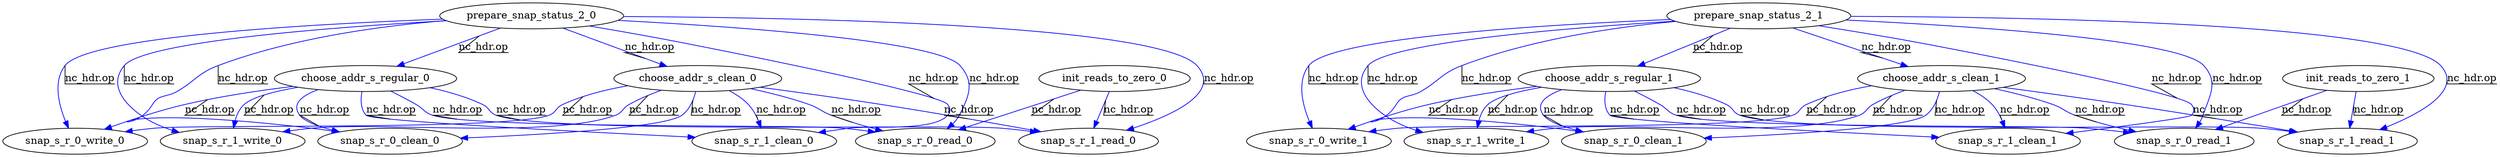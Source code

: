 digraph egress {
prepare_snap_status_2_0 -> choose_addr_s_regular_0 [color=blue label="nc_hdr.op" decorate=true]; 
prepare_snap_status_2_0 -> choose_addr_s_clean_0 [color=blue label="nc_hdr.op" decorate=true];

prepare_snap_status_2_1 -> choose_addr_s_regular_1 [color=blue label="nc_hdr.op" decorate=true];
prepare_snap_status_2_1 -> choose_addr_s_clean_1 [color=blue label="nc_hdr.op" decorate=true];

prepare_snap_status_2_0 -> snap_s_r_0_clean_0 [color=blue label="nc_hdr.op" decorate=true];
prepare_snap_status_2_0 -> snap_s_r_1_clean_0 [color=blue label="nc_hdr.op" decorate=true];

prepare_snap_status_2_0 -> snap_s_r_0_write_0 [color=blue label="nc_hdr.op" decorate=true];
prepare_snap_status_2_0 -> snap_s_r_1_write_0 [color=blue label="nc_hdr.op" decorate=true];

prepare_snap_status_2_0 -> snap_s_r_0_read_0 [color=blue label="nc_hdr.op" decorate=true];
prepare_snap_status_2_0 -> snap_s_r_1_read_0 [color=blue label="nc_hdr.op" decorate=true];

prepare_snap_status_2_1 -> snap_s_r_0_clean_1 [color=blue label="nc_hdr.op" decorate=true];
prepare_snap_status_2_1 -> snap_s_r_1_clean_1 [color=blue label="nc_hdr.op" decorate=true];

prepare_snap_status_2_1 -> snap_s_r_0_write_1 [color=blue label="nc_hdr.op" decorate=true];
prepare_snap_status_2_1 -> snap_s_r_1_write_1 [color=blue label="nc_hdr.op" decorate=true];

prepare_snap_status_2_1 -> snap_s_r_0_read_1 [color=blue label="nc_hdr.op" decorate=true];
prepare_snap_status_2_1 -> snap_s_r_1_read_1 [color=blue label="nc_hdr.op" decorate=true];


init_reads_to_zero_0 -> snap_s_r_0_read_0 [color=blue label="nc_hdr.op" decorate=true];
init_reads_to_zero_0 -> snap_s_r_1_read_0 [color=blue label="nc_hdr.op" decorate=true];

init_reads_to_zero_1 -> snap_s_r_0_read_1 [color=blue label="nc_hdr.op" decorate=true];
init_reads_to_zero_1 -> snap_s_r_1_read_1 [color=blue label="nc_hdr.op" decorate=true];


choose_addr_s_regular_0 -> snap_s_r_0_clean_0 [color=blue label="nc_hdr.op" decorate=true];
choose_addr_s_regular_0 -> snap_s_r_1_clean_0 [color=blue label="nc_hdr.op" decorate=true];

choose_addr_s_regular_0 -> snap_s_r_0_write_0 [color=blue label="nc_hdr.op" decorate=true];
choose_addr_s_regular_0 -> snap_s_r_1_write_0 [color=blue label="nc_hdr.op" decorate=true];

choose_addr_s_regular_0 -> snap_s_r_0_read_0 [color=blue label="nc_hdr.op" decorate=true];
choose_addr_s_regular_0 -> snap_s_r_1_read_0 [color=blue label="nc_hdr.op" decorate=true];

choose_addr_s_regular_1 -> snap_s_r_0_clean_1 [color=blue label="nc_hdr.op" decorate=true];
choose_addr_s_regular_1 -> snap_s_r_1_clean_1 [color=blue label="nc_hdr.op" decorate=true];

choose_addr_s_regular_1 -> snap_s_r_0_write_1 [color=blue label="nc_hdr.op" decorate=true];
choose_addr_s_regular_1 -> snap_s_r_1_write_1 [color=blue label="nc_hdr.op" decorate=true];

choose_addr_s_regular_1 -> snap_s_r_0_read_1 [color=blue label="nc_hdr.op" decorate=true];
choose_addr_s_regular_1 -> snap_s_r_1_read_1 [color=blue label="nc_hdr.op" decorate=true];

choose_addr_s_clean_0 -> snap_s_r_0_clean_0 [color=blue label="nc_hdr.op" decorate=true];
choose_addr_s_clean_0 -> snap_s_r_1_clean_0 [color=blue label="nc_hdr.op" decorate=true];

choose_addr_s_clean_0 -> snap_s_r_0_write_0 [color=blue label="nc_hdr.op" decorate=true];
choose_addr_s_clean_0 -> snap_s_r_1_write_0 [color=blue label="nc_hdr.op" decorate=true];

choose_addr_s_clean_0 -> snap_s_r_0_read_0 [color=blue label="nc_hdr.op" decorate=true];
choose_addr_s_clean_0 -> snap_s_r_1_read_0 [color=blue label="nc_hdr.op" decorate=true];

choose_addr_s_clean_1 -> snap_s_r_0_clean_1 [color=blue label="nc_hdr.op" decorate=true];
choose_addr_s_clean_1 -> snap_s_r_1_clean_1 [color=blue label="nc_hdr.op" decorate=true];

choose_addr_s_clean_1 -> snap_s_r_0_write_1 [color=blue label="nc_hdr.op" decorate=true];
choose_addr_s_clean_1 -> snap_s_r_1_write_1 [color=blue label="nc_hdr.op" decorate=true];

choose_addr_s_clean_1 -> snap_s_r_0_read_1 [color=blue label="nc_hdr.op" decorate=true];
choose_addr_s_clean_1 -> snap_s_r_1_read_1 [color=blue label="nc_hdr.op" decorate=true];


}
